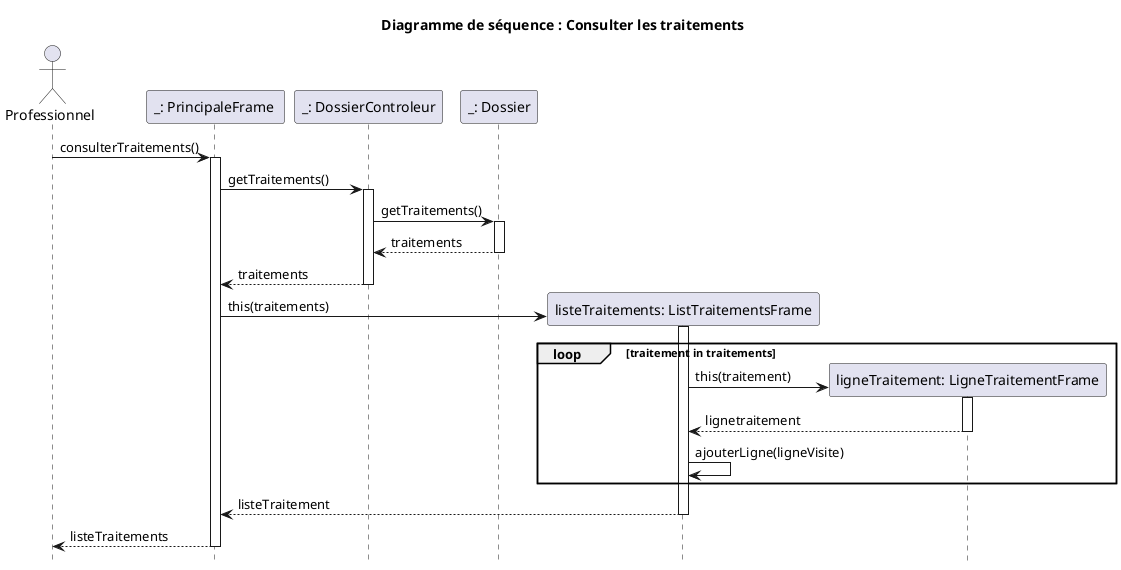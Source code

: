 @startuml

title Diagramme de séquence : Consulter les traitements
hide footbox

actor "Professionnel" as pro

participant "_: PrincipaleFrame " as pf
pro -> pf : consulterTraitements()
activate pf
    participant "_: DossierControleur" as dc
    pf -> dc : getTraitements()
    activate dc
    participant "_: Dossier" as d
    dc -> d : getTraitements()
    activate d
    d --> dc : traitements
    deactivate d
    dc --> pf : traitements
    deactivate dc
    create participant "listeTraitements: ListTraitementsFrame" as lt
    pf -> lt: this(traitements)
    activate lt
    loop traitement in traitements
        create participant "ligneTraitement: LigneTraitementFrame" as ltf
            lt -> ltf : this(traitement)
            activate ltf
            ltf --> lt : lignetraitement
            deactivate ltf
        lt -> lt : ajouterLigne(ligneVisite)
    end
    lt --> pf : listeTraitement
    deactivate lt
    pf --> pro : listeTraitements
deactivate pf

@enduml